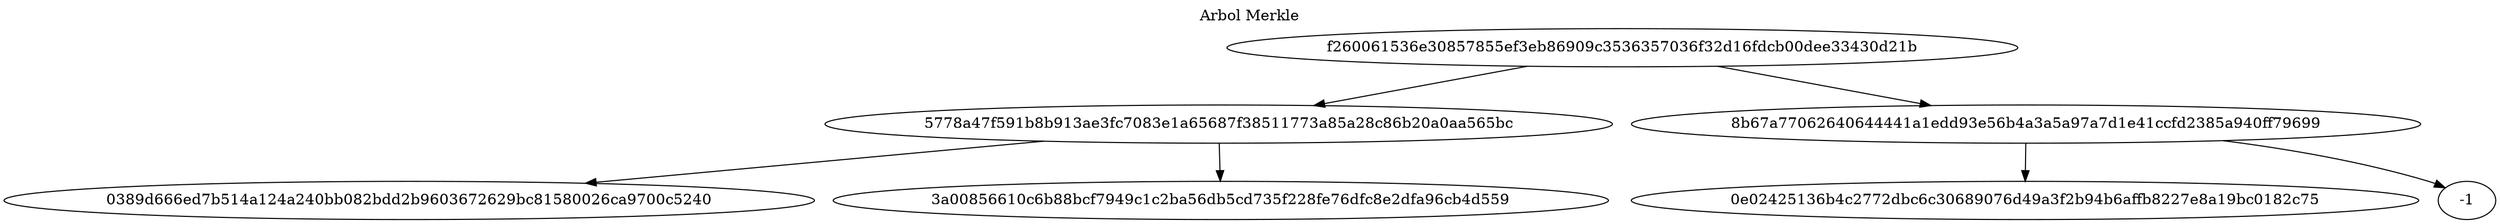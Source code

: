 digraph G{
label="Arbol Merkle"
labelloc = "t"
Nodo367499224[label="f260061536e30857855ef3eb86909c3536357036f32d16fdcb00dee33430d21b" shape=ellipse];
Nodo1951930961[label="5778a47f591b8b913ae3fc7083e1a65687f38511773a85a28c86b20a0aa565bc" shape=ellipse];
Nodo2039666599[label="0389d666ed7b514a124a240bb082bdd2b9603672629bc81580026ca9700c5240" shape=ellipse];
Nodo1951930961 -> Nodo2039666599;
Nodo1342486318[label="3a00856610c6b88bcf7949c1c2ba56db5cd735f228fe76dfc8e2dfa96cb4d559" shape=ellipse];
Nodo1951930961 -> Nodo1342486318;
Nodo367499224 -> Nodo1951930961;
Nodo2046075809[label="8b67a77062640644441a1edd93e56b4a3a5a97a7d1e41ccfd2385a940ff79699" shape=ellipse];
Nodo1296741468[label="0e02425136b4c2772dbc6c30689076d49a3f2b94b6affb8227e8a19bc0182c75" shape=ellipse];
Nodo2046075809 -> Nodo1296741468;
Nodo579501501[label="-1" shape=ellipse];
Nodo2046075809 -> Nodo579501501;
Nodo367499224 -> Nodo2046075809;
}
